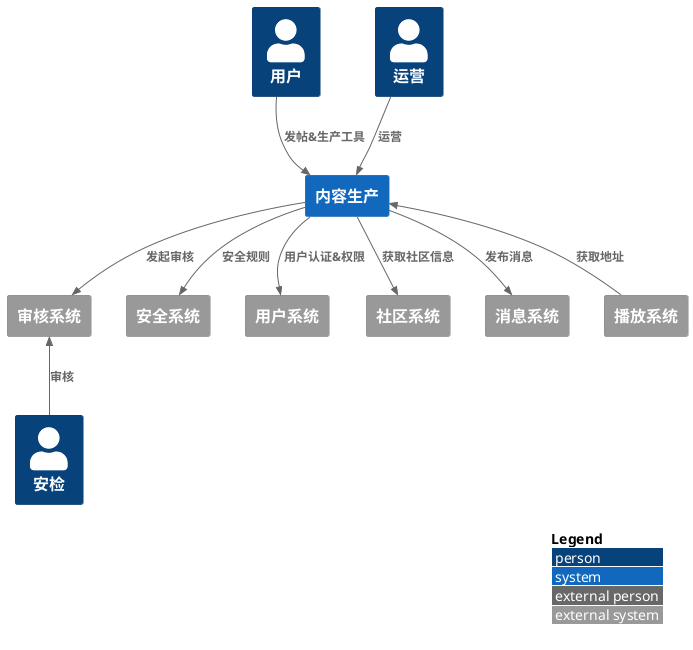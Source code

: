 @startuml
!include <C4/C4_Context>
LAYOUT_WITH_LEGEND()

Person(user, "用户")
Person(user1, "运营")
Person(user2, "安检")

System(contentProduction, "内容生产")

System_Ext(security,"安全系统")
System_Ext(userSystem,"用户系统")
System_Ext(community, "社区系统")
System_Ext(audit, "审核系统")
System_Ext(message, "消息系统")
System_Ext(play, "播放系统")
Rel(user, contentProduction, "发帖&生产工具")
Rel(user1,contentProduction, "运营")

Rel(contentProduction, security, "安全规则")
Rel(contentProduction, userSystem, "用户认证&权限")
Rel(contentProduction, community, "获取社区信息")
Rel(contentProduction, message, "发布消息")
Rel(contentProduction, audit, "发起审核")
Rel_U(user2, audit, "审核")



Rel_U(play, contentProduction, "获取地址")



@enduml